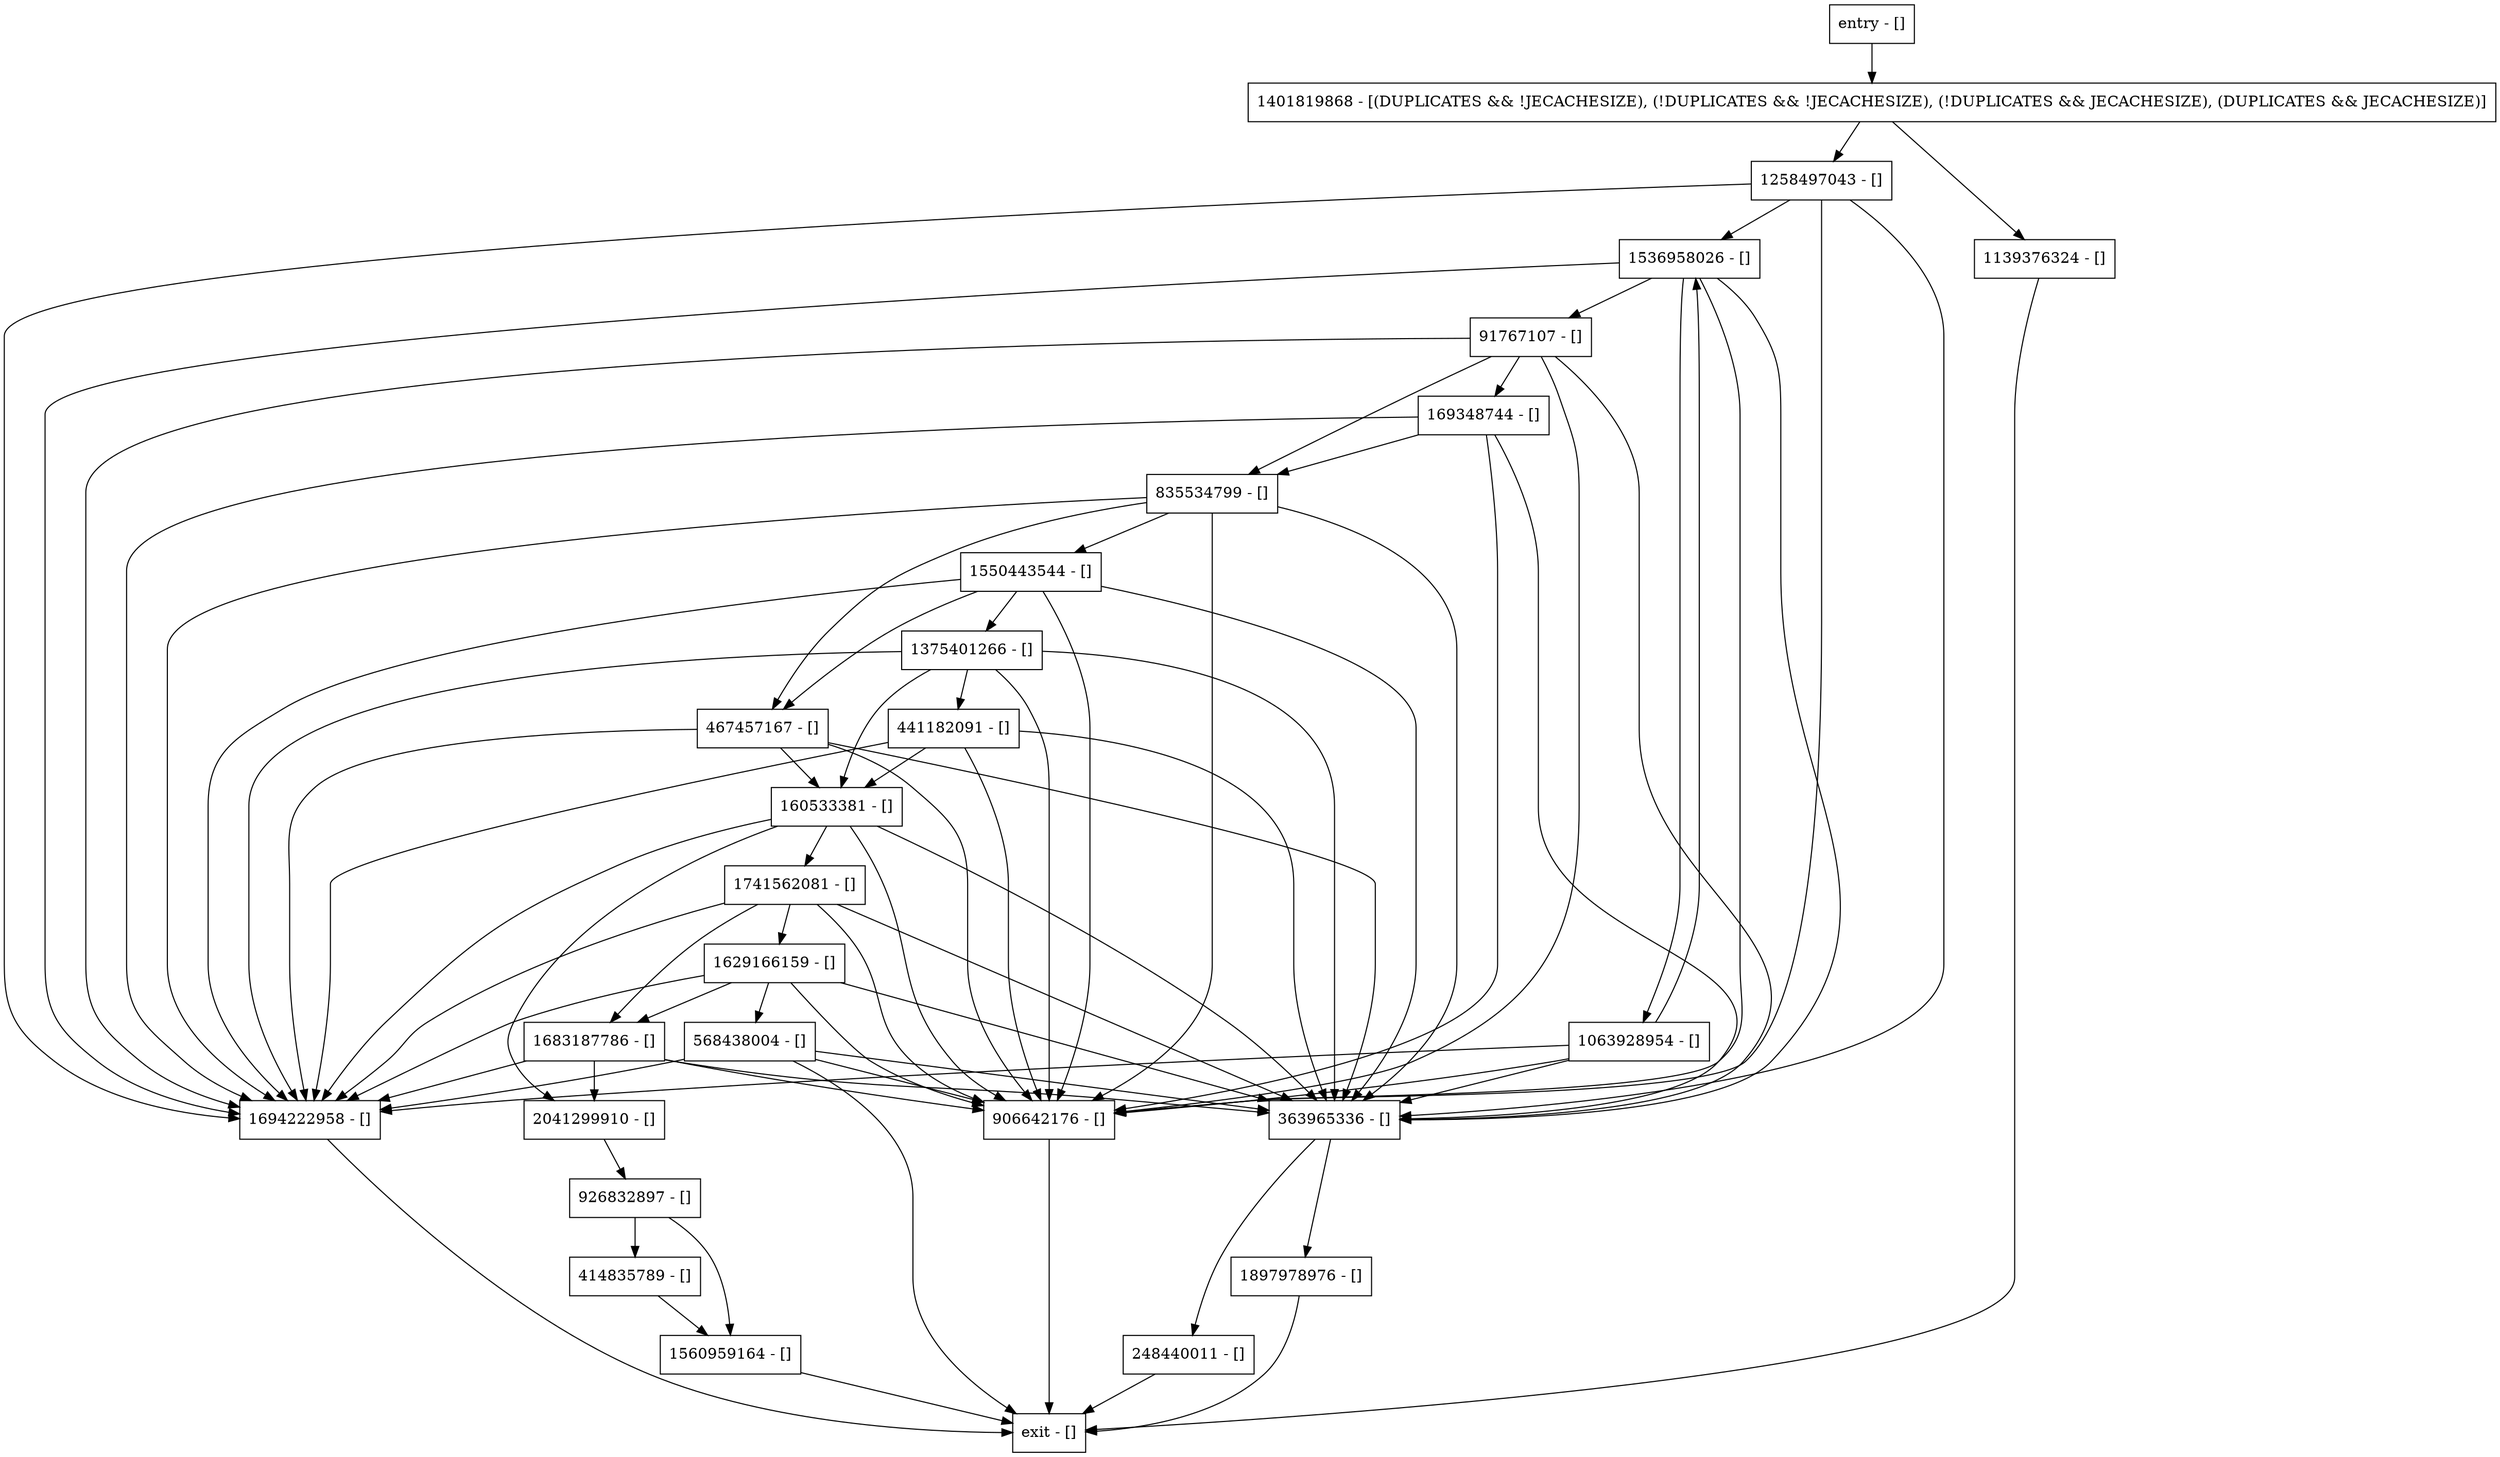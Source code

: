 digraph log {
node [shape=record];
1258497043 [label="1258497043 - []"];
906642176 [label="906642176 - []"];
1897978976 [label="1897978976 - []"];
1139376324 [label="1139376324 - []"];
2041299910 [label="2041299910 - []"];
1063928954 [label="1063928954 - []"];
467457167 [label="467457167 - []"];
835534799 [label="835534799 - []"];
169348744 [label="169348744 - []"];
414835789 [label="414835789 - []"];
1683187786 [label="1683187786 - []"];
441182091 [label="441182091 - []"];
1550443544 [label="1550443544 - []"];
363965336 [label="363965336 - []"];
1629166159 [label="1629166159 - []"];
568438004 [label="568438004 - []"];
926832897 [label="926832897 - []"];
1401819868 [label="1401819868 - [(DUPLICATES && !JECACHESIZE), (!DUPLICATES && !JECACHESIZE), (!DUPLICATES && JECACHESIZE), (DUPLICATES && JECACHESIZE)]"];
1694222958 [label="1694222958 - []"];
1741562081 [label="1741562081 - []"];
1375401266 [label="1375401266 - []"];
1536958026 [label="1536958026 - []"];
entry [label="entry - []"];
exit [label="exit - []"];
248440011 [label="248440011 - []"];
91767107 [label="91767107 - []"];
160533381 [label="160533381 - []"];
1560959164 [label="1560959164 - []"];
entry;
exit;
1258497043 -> 1536958026;
1258497043 -> 906642176;
1258497043 -> 1694222958;
1258497043 -> 363965336;
906642176 -> exit;
1897978976 -> exit;
1139376324 -> exit;
2041299910 -> 926832897;
1063928954 -> 1536958026;
1063928954 -> 906642176;
1063928954 -> 1694222958;
1063928954 -> 363965336;
467457167 -> 906642176;
467457167 -> 1694222958;
467457167 -> 160533381;
467457167 -> 363965336;
835534799 -> 1550443544;
835534799 -> 906642176;
835534799 -> 1694222958;
835534799 -> 363965336;
835534799 -> 467457167;
169348744 -> 906642176;
169348744 -> 1694222958;
169348744 -> 363965336;
169348744 -> 835534799;
414835789 -> 1560959164;
1683187786 -> 906642176;
1683187786 -> 1694222958;
1683187786 -> 2041299910;
1683187786 -> 363965336;
441182091 -> 906642176;
441182091 -> 1694222958;
441182091 -> 160533381;
441182091 -> 363965336;
1550443544 -> 906642176;
1550443544 -> 1694222958;
1550443544 -> 363965336;
1550443544 -> 467457167;
1550443544 -> 1375401266;
363965336 -> 248440011;
363965336 -> 1897978976;
1629166159 -> 906642176;
1629166159 -> 1694222958;
1629166159 -> 363965336;
1629166159 -> 568438004;
1629166159 -> 1683187786;
568438004 -> exit;
568438004 -> 906642176;
568438004 -> 1694222958;
568438004 -> 363965336;
926832897 -> 1560959164;
926832897 -> 414835789;
1401819868 -> 1258497043;
1401819868 -> 1139376324;
1694222958 -> exit;
1741562081 -> 906642176;
1741562081 -> 1694222958;
1741562081 -> 1629166159;
1741562081 -> 363965336;
1741562081 -> 1683187786;
1375401266 -> 441182091;
1375401266 -> 906642176;
1375401266 -> 1694222958;
1375401266 -> 160533381;
1375401266 -> 363965336;
1536958026 -> 906642176;
1536958026 -> 1694222958;
1536958026 -> 91767107;
1536958026 -> 1063928954;
1536958026 -> 363965336;
entry -> 1401819868;
248440011 -> exit;
91767107 -> 906642176;
91767107 -> 1694222958;
91767107 -> 363965336;
91767107 -> 835534799;
91767107 -> 169348744;
160533381 -> 906642176;
160533381 -> 1694222958;
160533381 -> 1741562081;
160533381 -> 2041299910;
160533381 -> 363965336;
1560959164 -> exit;
}
